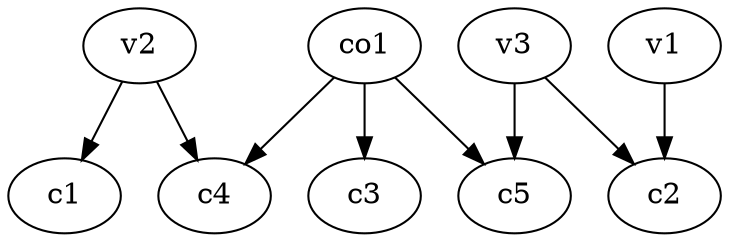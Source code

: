 strict digraph  {
c1;
c2;
c3;
c4;
c5;
v1;
v2;
v3;
co1;
v1 -> c2  [weight=1];
v2 -> c4  [weight=1];
v2 -> c1  [weight=1];
v3 -> c2  [weight=1];
v3 -> c5  [weight=1];
co1 -> c3  [weight=1];
co1 -> c5  [weight=1];
co1 -> c4  [weight=1];
}
